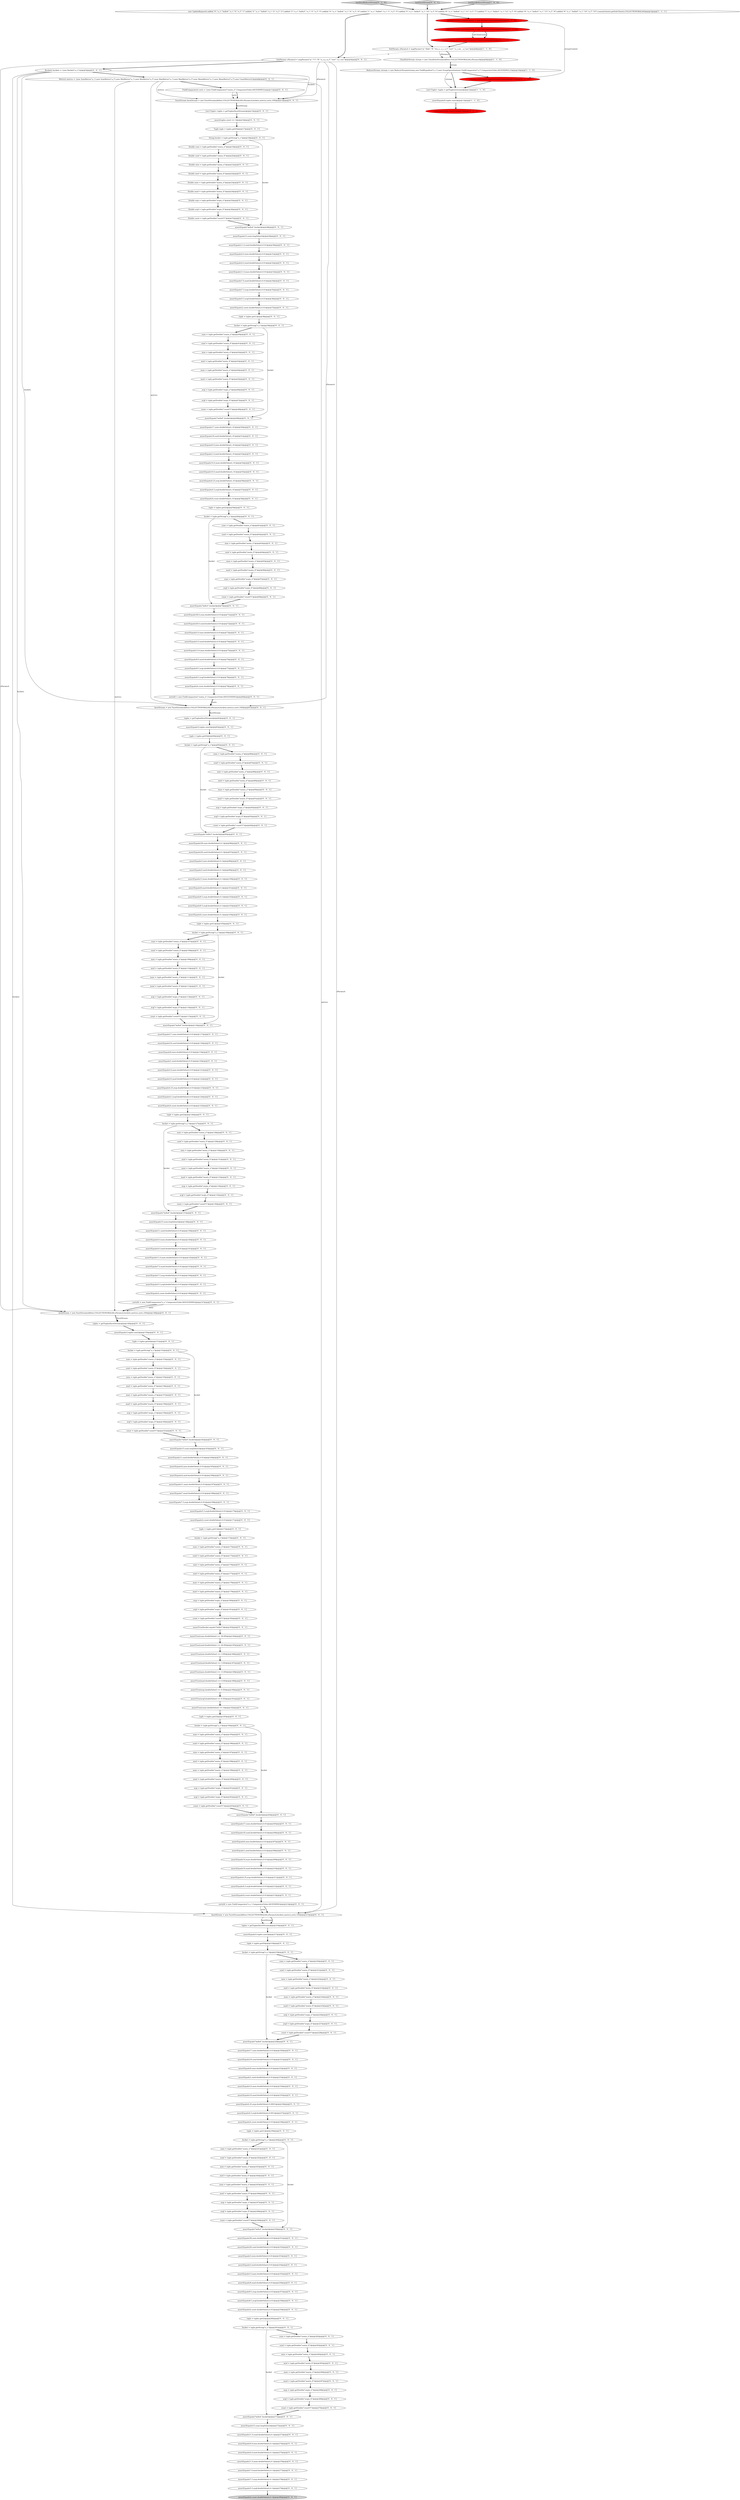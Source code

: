digraph {
151 [style = filled, label = "assertEquals(9.5,avgi.doubleValue(),0.1)@@@102@@@['0', '0', '1']", fillcolor = white, shape = ellipse image = "AAA0AAABBB3BBB"];
58 [style = filled, label = "minf = tuple.getDouble(\"min(a_f)\")@@@131@@@['0', '0', '1']", fillcolor = white, shape = ellipse image = "AAA0AAABBB3BBB"];
68 [style = filled, label = "maxf = tuple.getDouble(\"max(a_f)\")@@@246@@@['0', '0', '1']", fillcolor = white, shape = ellipse image = "AAA0AAABBB3BBB"];
137 [style = filled, label = "bucket = tuple.getString(\"a_s\")@@@85@@@['0', '0', '1']", fillcolor = white, shape = ellipse image = "AAA0AAABBB3BBB"];
283 [style = filled, label = "assertEquals(18,sumf.doubleValue(),.01)@@@51@@@['0', '0', '1']", fillcolor = white, shape = ellipse image = "AAA0AAABBB3BBB"];
33 [style = filled, label = "assertEquals(4.0,minf.doubleValue(),0.01)@@@141@@@['0', '0', '1']", fillcolor = white, shape = ellipse image = "AAA0AAABBB3BBB"];
1 [style = filled, label = "new UpdateRequest().add(id,\"0\",\"a_s\",\"hello0\",\"a_i\",\"0\",\"a_f\",\"1\").add(id,\"2\",\"a_s\",\"hello0\",\"a_i\",\"2\",\"a_f\",\"2\").add(id,\"3\",\"a_s\",\"hello3\",\"a_i\",\"3\",\"a_f\",\"3\").add(id,\"4\",\"a_s\",\"hello4\",\"a_i\",\"4\",\"a_f\",\"4\").add(id,\"1\",\"a_s\",\"hello0\",\"a_i\",\"1\",\"a_f\",\"5\").add(id,\"5\",\"a_s\",\"hello3\",\"a_i\",\"10\",\"a_f\",\"6\").add(id,\"6\",\"a_s\",\"hello4\",\"a_i\",\"11\",\"a_f\",\"7\").add(id,\"7\",\"a_s\",\"hello3\",\"a_i\",\"12\",\"a_f\",\"8\").add(id,\"8\",\"a_s\",\"hello3\",\"a_i\",\"13\",\"a_f\",\"9\").add(id,\"9\",\"a_s\",\"hello0\",\"a_i\",\"14\",\"a_f\",\"10\").commit(cluster.getSolrClient(),COLLECTIONORALIAS)@@@3@@@['1', '1', '1']", fillcolor = white, shape = ellipse image = "AAA0AAABBB1BBB"];
99 [style = filled, label = "maxf = tuple.getDouble(\"max(a_f)\")@@@200@@@['0', '0', '1']", fillcolor = white, shape = ellipse image = "AAA0AAABBB3BBB"];
167 [style = filled, label = "bucket = tuple.getString(\"a_s\")@@@173@@@['0', '0', '1']", fillcolor = white, shape = ellipse image = "AAA0AAABBB3BBB"];
279 [style = filled, label = "tuple = tuples.get(1)@@@105@@@['0', '0', '1']", fillcolor = white, shape = ellipse image = "AAA0AAABBB3BBB"];
122 [style = filled, label = "bucket = tuple.getString(\"a_s\")@@@60@@@['0', '0', '1']", fillcolor = white, shape = ellipse image = "AAA0AAABBB3BBB"];
242 [style = filled, label = "assertEquals(\"hello0\",bucket)@@@229@@@['0', '0', '1']", fillcolor = white, shape = ellipse image = "AAA0AAABBB3BBB"];
274 [style = filled, label = "maxf = tuple.getDouble(\"max(a_f)\")@@@45@@@['0', '0', '1']", fillcolor = white, shape = ellipse image = "AAA0AAABBB3BBB"];
90 [style = filled, label = "assertEquals(10,maxf.doubleValue(),0.01)@@@122@@@['0', '0', '1']", fillcolor = white, shape = ellipse image = "AAA0AAABBB3BBB"];
278 [style = filled, label = "minf = tuple.getDouble(\"min(a_f)\")@@@89@@@['0', '0', '1']", fillcolor = white, shape = ellipse image = "AAA0AAABBB3BBB"];
53 [style = filled, label = "sumi = tuple.getDouble(\"sum(a_i)\")@@@153@@@['0', '0', '1']", fillcolor = white, shape = ellipse image = "AAA0AAABBB3BBB"];
190 [style = filled, label = "avgf = tuple.getDouble(\"avg(a_f)\")@@@248@@@['0', '0', '1']", fillcolor = white, shape = ellipse image = "AAA0AAABBB3BBB"];
89 [style = filled, label = "count = tuple.getDouble(\"count(*)\")@@@228@@@['0', '0', '1']", fillcolor = white, shape = ellipse image = "AAA0AAABBB3BBB"];
142 [style = filled, label = "assertEquals(7,maxf.doubleValue(),0.01)@@@168@@@['0', '0', '1']", fillcolor = white, shape = ellipse image = "AAA0AAABBB3BBB"];
115 [style = filled, label = "assertEquals(3,mini.doubleValue(),0.1)@@@98@@@['0', '0', '1']", fillcolor = white, shape = ellipse image = "AAA0AAABBB3BBB"];
257 [style = filled, label = "maxf = tuple.getDouble(\"max(a_f)\")@@@158@@@['0', '0', '1']", fillcolor = white, shape = ellipse image = "AAA0AAABBB3BBB"];
27 [style = filled, label = "Double maxi = tuple.getDouble(\"max(a_i)\")@@@23@@@['0', '0', '1']", fillcolor = white, shape = ellipse image = "AAA0AAABBB3BBB"];
50 [style = filled, label = "assertTrue(maxi.doubleValue() == 13.0D)@@@188@@@['0', '0', '1']", fillcolor = white, shape = ellipse image = "AAA0AAABBB3BBB"];
128 [style = filled, label = "sumf = tuple.getDouble(\"sum(a_f)\")@@@108@@@['0', '0', '1']", fillcolor = white, shape = ellipse image = "AAA0AAABBB3BBB"];
170 [style = filled, label = "maxi = tuple.getDouble(\"max(a_i)\")@@@245@@@['0', '0', '1']", fillcolor = white, shape = ellipse image = "AAA0AAABBB3BBB"];
239 [style = filled, label = "avgi = tuple.getDouble(\"avg(a_i)\")@@@268@@@['0', '0', '1']", fillcolor = white, shape = ellipse image = "AAA0AAABBB3BBB"];
181 [style = filled, label = "avgi = tuple.getDouble(\"avg(a_i)\")@@@92@@@['0', '0', '1']", fillcolor = white, shape = ellipse image = "AAA0AAABBB3BBB"];
73 [style = filled, label = "assertEquals(9.5,avgi.doubleValue(),0.01)@@@77@@@['0', '0', '1']", fillcolor = white, shape = ellipse image = "AAA0AAABBB3BBB"];
194 [style = filled, label = "bucket = tuple.getString(\"a_s\")@@@106@@@['0', '0', '1']", fillcolor = white, shape = ellipse image = "AAA0AAABBB3BBB"];
213 [style = filled, label = "assertTrue(minf.doubleValue() == 3.0D)@@@187@@@['0', '0', '1']", fillcolor = white, shape = ellipse image = "AAA0AAABBB3BBB"];
12 [style = filled, label = "testZeroReducerStream['0', '1', '0']", fillcolor = lightgray, shape = diamond image = "AAA0AAABBB2BBB"];
110 [style = filled, label = "assertEquals(5.5,avgf.doubleValue(),0.01)@@@170@@@['0', '0', '1']", fillcolor = white, shape = ellipse image = "AAA0AAABBB3BBB"];
118 [style = filled, label = "sumi = tuple.getDouble(\"sum(a_i)\")@@@174@@@['0', '0', '1']", fillcolor = white, shape = ellipse image = "AAA0AAABBB3BBB"];
94 [style = filled, label = "assertTrue(bucket.equals(\"hello3\"))@@@183@@@['0', '0', '1']", fillcolor = white, shape = ellipse image = "AAA0AAABBB3BBB"];
166 [style = filled, label = "minf = tuple.getDouble(\"min(a_f)\")@@@223@@@['0', '0', '1']", fillcolor = white, shape = ellipse image = "AAA0AAABBB3BBB"];
173 [style = filled, label = "sumi = tuple.getDouble(\"sum(a_i)\")@@@86@@@['0', '0', '1']", fillcolor = white, shape = ellipse image = "AAA0AAABBB3BBB"];
204 [style = filled, label = "assertEquals(10,maxf.doubleValue(),0.01)@@@235@@@['0', '0', '1']", fillcolor = white, shape = ellipse image = "AAA0AAABBB3BBB"];
217 [style = filled, label = "facetStream = new FacetStream(zkHost,COLLECTIONORALIAS,sParamsA,buckets,metrics,sorts,100)@@@148@@@['0', '0', '1']", fillcolor = white, shape = ellipse image = "AAA0AAABBB3BBB"];
192 [style = filled, label = "mini = tuple.getDouble(\"min(a_i)\")@@@243@@@['0', '0', '1']", fillcolor = white, shape = ellipse image = "AAA0AAABBB3BBB"];
252 [style = filled, label = "assertEquals(2,count.doubleValue(),0.1)@@@280@@@['0', '0', '1']", fillcolor = lightgray, shape = ellipse image = "AAA0AAABBB3BBB"];
255 [style = filled, label = "avgf = tuple.getDouble(\"avg(a_f)\")@@@269@@@['0', '0', '1']", fillcolor = white, shape = ellipse image = "AAA0AAABBB3BBB"];
272 [style = filled, label = "Double avgi = tuple.getDouble(\"avg(a_i)\")@@@25@@@['0', '0', '1']", fillcolor = white, shape = ellipse image = "AAA0AAABBB3BBB"];
106 [style = filled, label = "assertEquals(7.5,avgi.doubleValue(),0.1)@@@278@@@['0', '0', '1']", fillcolor = white, shape = ellipse image = "AAA0AAABBB3BBB"];
212 [style = filled, label = "assertEquals(\"hello3\",bucket)@@@95@@@['0', '0', '1']", fillcolor = white, shape = ellipse image = "AAA0AAABBB3BBB"];
23 [style = filled, label = "assertEquals(1.0,minf.doubleValue(),.01)@@@53@@@['0', '0', '1']", fillcolor = white, shape = ellipse image = "AAA0AAABBB3BBB"];
230 [style = filled, label = "maxi = tuple.getDouble(\"max(a_i)\")@@@224@@@['0', '0', '1']", fillcolor = white, shape = ellipse image = "AAA0AAABBB3BBB"];
49 [style = filled, label = "maxi = tuple.getDouble(\"max(a_i)\")@@@157@@@['0', '0', '1']", fillcolor = white, shape = ellipse image = "AAA0AAABBB3BBB"];
25 [style = filled, label = "sumf = tuple.getDouble(\"sum(a_f)\")@@@154@@@['0', '0', '1']", fillcolor = white, shape = ellipse image = "AAA0AAABBB3BBB"];
64 [style = filled, label = "bucket = tuple.getString(\"a_s\")@@@127@@@['0', '0', '1']", fillcolor = white, shape = ellipse image = "AAA0AAABBB3BBB"];
83 [style = filled, label = "assertEquals(6.5,avgf.doubleValue(),0.1)@@@103@@@['0', '0', '1']", fillcolor = white, shape = ellipse image = "AAA0AAABBB3BBB"];
264 [style = filled, label = "Double sumf = tuple.getDouble(\"sum(a_f)\")@@@20@@@['0', '0', '1']", fillcolor = white, shape = ellipse image = "AAA0AAABBB3BBB"];
247 [style = filled, label = "bucket = tuple.getString(\"a_s\")@@@240@@@['0', '0', '1']", fillcolor = white, shape = ellipse image = "AAA0AAABBB3BBB"];
59 [style = filled, label = "minf = tuple.getDouble(\"min(a_f)\")@@@198@@@['0', '0', '1']", fillcolor = white, shape = ellipse image = "AAA0AAABBB3BBB"];
154 [style = filled, label = "sumf = tuple.getDouble(\"sum(a_f)\")@@@196@@@['0', '0', '1']", fillcolor = white, shape = ellipse image = "AAA0AAABBB3BBB"];
75 [style = filled, label = "assertEquals(4,count.doubleValue(),0.01)@@@125@@@['0', '0', '1']", fillcolor = white, shape = ellipse image = "AAA0AAABBB3BBB"];
231 [style = filled, label = "assertEquals(4.25,avgi.doubleValue(),0.0001)@@@236@@@['0', '0', '1']", fillcolor = white, shape = ellipse image = "AAA0AAABBB3BBB"];
271 [style = filled, label = "Tuple tuple = tuples.get(0)@@@17@@@['0', '0', '1']", fillcolor = white, shape = ellipse image = "AAA0AAABBB3BBB"];
216 [style = filled, label = "assertEquals(17,sumi.doubleValue(),0.01)@@@205@@@['0', '0', '1']", fillcolor = white, shape = ellipse image = "AAA0AAABBB3BBB"];
232 [style = filled, label = "bucket = tuple.getString(\"a_s\")@@@219@@@['0', '0', '1']", fillcolor = white, shape = ellipse image = "AAA0AAABBB3BBB"];
168 [style = filled, label = "assertEquals(4,minf.doubleValue(),0.01)@@@166@@@['0', '0', '1']", fillcolor = white, shape = ellipse image = "AAA0AAABBB3BBB"];
121 [style = filled, label = "sumf = tuple.getDouble(\"sum(a_f)\")@@@62@@@['0', '0', '1']", fillcolor = white, shape = ellipse image = "AAA0AAABBB3BBB"];
30 [style = filled, label = "assertEquals(3,tuples.size())@@@217@@@['0', '0', '1']", fillcolor = white, shape = ellipse image = "AAA0AAABBB3BBB"];
203 [style = filled, label = "bucket = tuple.getString(\"a_s\")@@@152@@@['0', '0', '1']", fillcolor = white, shape = ellipse image = "AAA0AAABBB3BBB"];
243 [style = filled, label = "assertEquals(26.0,sumf.doubleValue(),0.01)@@@72@@@['0', '0', '1']", fillcolor = white, shape = ellipse image = "AAA0AAABBB3BBB"];
227 [style = filled, label = "assertEquals(13,maxi.doubleValue(),0.1)@@@100@@@['0', '0', '1']", fillcolor = white, shape = ellipse image = "AAA0AAABBB3BBB"];
144 [style = filled, label = "sumf = tuple.getDouble(\"sum(a_f)\")@@@221@@@['0', '0', '1']", fillcolor = white, shape = ellipse image = "AAA0AAABBB3BBB"];
26 [style = filled, label = "maxi = tuple.getDouble(\"max(a_i)\")@@@266@@@['0', '0', '1']", fillcolor = white, shape = ellipse image = "AAA0AAABBB3BBB"];
120 [style = filled, label = "assertEquals(11.0,maxi.doubleValue(),0.01)@@@33@@@['0', '0', '1']", fillcolor = white, shape = ellipse image = "AAA0AAABBB3BBB"];
218 [style = filled, label = "assertEquals(7.0,maxf.doubleValue(),0.01)@@@34@@@['0', '0', '1']", fillcolor = white, shape = ellipse image = "AAA0AAABBB3BBB"];
145 [style = filled, label = "assertEquals(13.0,maxi.doubleValue(),0.01)@@@75@@@['0', '0', '1']", fillcolor = white, shape = ellipse image = "AAA0AAABBB3BBB"];
159 [style = filled, label = "assertTrue(mini.doubleValue() == 3.0D)@@@186@@@['0', '0', '1']", fillcolor = white, shape = ellipse image = "AAA0AAABBB3BBB"];
183 [style = filled, label = "tuple = tuples.get(0)@@@84@@@['0', '0', '1']", fillcolor = white, shape = ellipse image = "AAA0AAABBB3BBB"];
207 [style = filled, label = "assertEquals(18,sumf.doubleValue(),0.01)@@@118@@@['0', '0', '1']", fillcolor = white, shape = ellipse image = "AAA0AAABBB3BBB"];
259 [style = filled, label = "assertEquals(5.5,avgf.doubleValue(),0.01)@@@36@@@['0', '0', '1']", fillcolor = white, shape = ellipse image = "AAA0AAABBB3BBB"];
130 [style = filled, label = "assertEquals(3,mini.doubleValue(),0.01)@@@253@@@['0', '0', '1']", fillcolor = white, shape = ellipse image = "AAA0AAABBB3BBB"];
45 [style = filled, label = "assertEquals(0,mini.doubleValue(),0.01)@@@119@@@['0', '0', '1']", fillcolor = white, shape = ellipse image = "AAA0AAABBB3BBB"];
7 [style = filled, label = "StreamContext streamContext = new StreamContext()@@@4@@@['0', '1', '0']", fillcolor = red, shape = ellipse image = "AAA1AAABBB2BBB"];
108 [style = filled, label = "Double sumi = tuple.getDouble(\"sum(a_i)\")@@@19@@@['0', '0', '1']", fillcolor = white, shape = ellipse image = "AAA0AAABBB3BBB"];
165 [style = filled, label = "assertEquals(38,sumi.doubleValue(),0.1)@@@96@@@['0', '0', '1']", fillcolor = white, shape = ellipse image = "AAA0AAABBB3BBB"];
240 [style = filled, label = "assertEquals(38,sumi.doubleValue(),0.01)@@@251@@@['0', '0', '1']", fillcolor = white, shape = ellipse image = "AAA0AAABBB3BBB"];
147 [style = filled, label = "tuple = tuples.get(1)@@@38@@@['0', '0', '1']", fillcolor = white, shape = ellipse image = "AAA0AAABBB3BBB"];
143 [style = filled, label = "assertEquals(4,count.doubleValue(),0.01)@@@259@@@['0', '0', '1']", fillcolor = white, shape = ellipse image = "AAA0AAABBB3BBB"];
56 [style = filled, label = "assertEquals(0,mini.doubleValue(),0.01)@@@232@@@['0', '0', '1']", fillcolor = white, shape = ellipse image = "AAA0AAABBB3BBB"];
86 [style = filled, label = "assertEquals(18,sumf.doubleValue(),0.01)@@@206@@@['0', '0', '1']", fillcolor = white, shape = ellipse image = "AAA0AAABBB3BBB"];
67 [style = filled, label = "mini = tuple.getDouble(\"min(a_i)\")@@@130@@@['0', '0', '1']", fillcolor = white, shape = ellipse image = "AAA0AAABBB3BBB"];
188 [style = filled, label = "sumf = tuple.getDouble(\"sum(a_f)\")@@@263@@@['0', '0', '1']", fillcolor = white, shape = ellipse image = "AAA0AAABBB3BBB"];
126 [style = filled, label = "bucket = tuple.getString(\"a_s\")@@@194@@@['0', '0', '1']", fillcolor = white, shape = ellipse image = "AAA0AAABBB3BBB"];
169 [style = filled, label = "assertEquals(\"hello3\",bucket)@@@70@@@['0', '0', '1']", fillcolor = white, shape = ellipse image = "AAA0AAABBB3BBB"];
117 [style = filled, label = "Double minf = tuple.getDouble(\"min(a_f)\")@@@22@@@['0', '0', '1']", fillcolor = white, shape = ellipse image = "AAA0AAABBB3BBB"];
136 [style = filled, label = "assertEquals(11,maxi.doubleValue(),0.01)@@@167@@@['0', '0', '1']", fillcolor = white, shape = ellipse image = "AAA0AAABBB3BBB"];
184 [style = filled, label = "assertEquals(\"hello4\",bucket)@@@271@@@['0', '0', '1']", fillcolor = white, shape = ellipse image = "AAA0AAABBB3BBB"];
228 [style = filled, label = "assertEquals(17,sumi.doubleValue(),.01)@@@50@@@['0', '0', '1']", fillcolor = white, shape = ellipse image = "AAA0AAABBB3BBB"];
152 [style = filled, label = "assertEquals(4.0,minf.doubleValue(),0.1)@@@275@@@['0', '0', '1']", fillcolor = white, shape = ellipse image = "AAA0AAABBB3BBB"];
61 [style = filled, label = "assertEquals(11.0,sumf.doubleValue(),0.01)@@@30@@@['0', '0', '1']", fillcolor = white, shape = ellipse image = "AAA0AAABBB3BBB"];
21 [style = filled, label = "assertTrue(maxf.doubleValue() == 9.0D)@@@189@@@['0', '0', '1']", fillcolor = white, shape = ellipse image = "AAA0AAABBB3BBB"];
175 [style = filled, label = "assertEquals(14,maxi.doubleValue(),0.01)@@@209@@@['0', '0', '1']", fillcolor = white, shape = ellipse image = "AAA0AAABBB3BBB"];
250 [style = filled, label = "tuple = tuples.get(1)@@@172@@@['0', '0', '1']", fillcolor = white, shape = ellipse image = "AAA0AAABBB3BBB"];
205 [style = filled, label = "assertEquals(7.5,avgi.doubleValue(),0.01)@@@35@@@['0', '0', '1']", fillcolor = white, shape = ellipse image = "AAA0AAABBB3BBB"];
102 [style = filled, label = "assertEquals(3,tuples.size())@@@150@@@['0', '0', '1']", fillcolor = white, shape = ellipse image = "AAA0AAABBB3BBB"];
249 [style = filled, label = "avgf = tuple.getDouble(\"avg(a_f)\")@@@114@@@['0', '0', '1']", fillcolor = white, shape = ellipse image = "AAA0AAABBB3BBB"];
22 [style = filled, label = "Double mini = tuple.getDouble(\"min(a_i)\")@@@21@@@['0', '0', '1']", fillcolor = white, shape = ellipse image = "AAA0AAABBB3BBB"];
150 [style = filled, label = "assertEquals(4.25,avgi.doubleValue(),0.01)@@@211@@@['0', '0', '1']", fillcolor = white, shape = ellipse image = "AAA0AAABBB3BBB"];
199 [style = filled, label = "assertEquals(0.0,mini.doubleValue(),.01)@@@52@@@['0', '0', '1']", fillcolor = white, shape = ellipse image = "AAA0AAABBB3BBB"];
148 [style = filled, label = "assertTrue(sumi.doubleValue() == 38.0D)@@@184@@@['0', '0', '1']", fillcolor = white, shape = ellipse image = "AAA0AAABBB3BBB"];
0 [style = filled, label = "CloudSolrStream stream = new CloudSolrStream(zkHost,COLLECTIONORALIAS,sParamsA)@@@9@@@['1', '1', '0']", fillcolor = white, shape = ellipse image = "AAA0AAABBB1BBB"];
258 [style = filled, label = "FieldComparator(( sorts = {new FieldComparator(\"sum(a_i)\",ComparatorOrder.ASCENDING)}@@@11@@@['0', '0', '1']", fillcolor = white, shape = ellipse image = "AAA0AAABBB3BBB"];
55 [style = filled, label = "assertEquals(9,maxf.doubleValue(),0.01)@@@256@@@['0', '0', '1']", fillcolor = white, shape = ellipse image = "AAA0AAABBB3BBB"];
172 [style = filled, label = "assertEquals(26,sumf.doubleValue(),0.01)@@@252@@@['0', '0', '1']", fillcolor = white, shape = ellipse image = "AAA0AAABBB3BBB"];
219 [style = filled, label = "avgf = tuple.getDouble(\"avg(a_f)\")@@@135@@@['0', '0', '1']", fillcolor = white, shape = ellipse image = "AAA0AAABBB3BBB"];
195 [style = filled, label = "assertEquals(10.0,maxf.doubleValue(),.01)@@@55@@@['0', '0', '1']", fillcolor = white, shape = ellipse image = "AAA0AAABBB3BBB"];
85 [style = filled, label = "Double maxf = tuple.getDouble(\"max(a_f)\")@@@24@@@['0', '0', '1']", fillcolor = white, shape = ellipse image = "AAA0AAABBB3BBB"];
237 [style = filled, label = "List<Tuple> tuples = getTuples(facetStream)@@@15@@@['0', '0', '1']", fillcolor = white, shape = ellipse image = "AAA0AAABBB3BBB"];
261 [style = filled, label = "count = tuple.getDouble(\"count(*)\")@@@48@@@['0', '0', '1']", fillcolor = white, shape = ellipse image = "AAA0AAABBB3BBB"];
157 [style = filled, label = "assertEquals(1,minf.doubleValue(),0.01)@@@208@@@['0', '0', '1']", fillcolor = white, shape = ellipse image = "AAA0AAABBB3BBB"];
77 [style = filled, label = "assert(tuples.size() == 3)@@@16@@@['0', '0', '1']", fillcolor = white, shape = ellipse image = "AAA0AAABBB3BBB"];
71 [style = filled, label = "avgi = tuple.getDouble(\"avg(a_i)\")@@@113@@@['0', '0', '1']", fillcolor = white, shape = ellipse image = "AAA0AAABBB3BBB"];
35 [style = filled, label = "assertEquals(4.0,mini.doubleValue(),0.01)@@@31@@@['0', '0', '1']", fillcolor = white, shape = ellipse image = "AAA0AAABBB3BBB"];
127 [style = filled, label = "assertEquals(5.5,avgf.doubleValue(),0.01)@@@145@@@['0', '0', '1']", fillcolor = white, shape = ellipse image = "AAA0AAABBB3BBB"];
180 [style = filled, label = "maxf = tuple.getDouble(\"max(a_f)\")@@@112@@@['0', '0', '1']", fillcolor = white, shape = ellipse image = "AAA0AAABBB3BBB"];
191 [style = filled, label = "assertEquals(6.5,avgf.doubleValue(),0.01)@@@78@@@['0', '0', '1']", fillcolor = white, shape = ellipse image = "AAA0AAABBB3BBB"];
226 [style = filled, label = "sumi = tuple.getDouble(\"sum(a_i)\")@@@61@@@['0', '0', '1']", fillcolor = white, shape = ellipse image = "AAA0AAABBB3BBB"];
15 [style = filled, label = "assertEquals(6.5,avgf.doubleValue(),0.01)@@@258@@@['0', '0', '1']", fillcolor = white, shape = ellipse image = "AAA0AAABBB3BBB"];
52 [style = filled, label = "assertEquals(4.0,minf.doubleValue(),0.01)@@@32@@@['0', '0', '1']", fillcolor = white, shape = ellipse image = "AAA0AAABBB3BBB"];
46 [style = filled, label = "assertEquals(15,sumi.longValue())@@@272@@@['0', '0', '1']", fillcolor = white, shape = ellipse image = "AAA0AAABBB3BBB"];
260 [style = filled, label = "minf = tuple.getDouble(\"min(a_f)\")@@@244@@@['0', '0', '1']", fillcolor = white, shape = ellipse image = "AAA0AAABBB3BBB"];
254 [style = filled, label = "assertEquals(15,sumi.longValue())@@@163@@@['0', '0', '1']", fillcolor = white, shape = ellipse image = "AAA0AAABBB3BBB"];
266 [style = filled, label = "tuple = tuples.get(0)@@@151@@@['0', '0', '1']", fillcolor = white, shape = ellipse image = "AAA0AAABBB3BBB"];
225 [style = filled, label = "assertEquals(1,minf.doubleValue(),0.01)@@@120@@@['0', '0', '1']", fillcolor = white, shape = ellipse image = "AAA0AAABBB3BBB"];
131 [style = filled, label = "sorts(0( = new FieldComparator(\"sum(a_i)\",ComparatorOrder.DESCENDING)@@@80@@@['0', '0', '1']", fillcolor = white, shape = ellipse image = "AAA0AAABBB3BBB"];
76 [style = filled, label = "assertEquals(7.5,avgi.doubleValue(),0.01)@@@169@@@['0', '0', '1']", fillcolor = white, shape = ellipse image = "AAA0AAABBB3BBB"];
70 [style = filled, label = "mini = tuple.getDouble(\"min(a_i)\")@@@88@@@['0', '0', '1']", fillcolor = white, shape = ellipse image = "AAA0AAABBB3BBB"];
241 [style = filled, label = "mini = tuple.getDouble(\"min(a_i)\")@@@109@@@['0', '0', '1']", fillcolor = white, shape = ellipse image = "AAA0AAABBB3BBB"];
32 [style = filled, label = "mini = tuple.getDouble(\"min(a_i)\")@@@264@@@['0', '0', '1']", fillcolor = white, shape = ellipse image = "AAA0AAABBB3BBB"];
248 [style = filled, label = "assertEquals(17,sumi.doubleValue(),0.01)@@@230@@@['0', '0', '1']", fillcolor = white, shape = ellipse image = "AAA0AAABBB3BBB"];
84 [style = filled, label = "maxi = tuple.getDouble(\"max(a_i)\")@@@90@@@['0', '0', '1']", fillcolor = white, shape = ellipse image = "AAA0AAABBB3BBB"];
235 [style = filled, label = "SolrParams sParamsA = mapParams(\"q\",\"*:*\",\"fl\",\"a_s,a_i,a_f\",\"sort\",\"a_s asc\")@@@4@@@['0', '0', '1']", fillcolor = white, shape = ellipse image = "AAA0AAABBB3BBB"];
244 [style = filled, label = "sumi = tuple.getDouble(\"sum(a_i)\")@@@195@@@['0', '0', '1']", fillcolor = white, shape = ellipse image = "AAA0AAABBB3BBB"];
284 [style = filled, label = "assertEquals(4.5,avgf.doubleValue(),0.01)@@@124@@@['0', '0', '1']", fillcolor = white, shape = ellipse image = "AAA0AAABBB3BBB"];
276 [style = filled, label = "assertEquals(11,sumf.doubleValue(),0.01)@@@164@@@['0', '0', '1']", fillcolor = white, shape = ellipse image = "AAA0AAABBB3BBB"];
156 [style = filled, label = "assertEquals(2,count.doubleValue(),0.01)@@@171@@@['0', '0', '1']", fillcolor = white, shape = ellipse image = "AAA0AAABBB3BBB"];
281 [style = filled, label = "assertEquals(1,minf.doubleValue(),0.01)@@@233@@@['0', '0', '1']", fillcolor = white, shape = ellipse image = "AAA0AAABBB3BBB"];
80 [style = filled, label = "assertEquals(4.5,avgf.doubleValue(),0.001)@@@237@@@['0', '0', '1']", fillcolor = white, shape = ellipse image = "AAA0AAABBB3BBB"];
3 [style = filled, label = "List<Tuple> tuples = getTuples(rstream)@@@12@@@['1', '1', '0']", fillcolor = white, shape = ellipse image = "AAA0AAABBB1BBB"];
186 [style = filled, label = "count = tuple.getDouble(\"count(*)\")@@@182@@@['0', '0', '1']", fillcolor = white, shape = ellipse image = "AAA0AAABBB3BBB"];
95 [style = filled, label = "assertEquals(4.0,mini.doubleValue(),0.1)@@@274@@@['0', '0', '1']", fillcolor = white, shape = ellipse image = "AAA0AAABBB3BBB"];
185 [style = filled, label = "mini = tuple.getDouble(\"min(a_i)\")@@@222@@@['0', '0', '1']", fillcolor = white, shape = ellipse image = "AAA0AAABBB3BBB"];
269 [style = filled, label = "FacetStream facetStream = new FacetStream(zkHost,COLLECTIONORALIAS,sParamsA,buckets,metrics,sorts,100)@@@14@@@['0', '0', '1']", fillcolor = white, shape = ellipse image = "AAA0AAABBB3BBB"];
57 [style = filled, label = "assertEquals(\"hello4\",bucket)@@@28@@@['0', '0', '1']", fillcolor = white, shape = ellipse image = "AAA0AAABBB3BBB"];
164 [style = filled, label = "assertEquals(2,count.doubleValue(),0.01)@@@37@@@['0', '0', '1']", fillcolor = white, shape = ellipse image = "AAA0AAABBB3BBB"];
63 [style = filled, label = "minf = tuple.getDouble(\"min(a_f)\")@@@64@@@['0', '0', '1']", fillcolor = white, shape = ellipse image = "AAA0AAABBB3BBB"];
14 [style = filled, label = "maxf = tuple.getDouble(\"max(a_f)\")@@@66@@@['0', '0', '1']", fillcolor = white, shape = ellipse image = "AAA0AAABBB3BBB"];
177 [style = filled, label = "avgi = tuple.getDouble(\"avg(a_i)\")@@@46@@@['0', '0', '1']", fillcolor = white, shape = ellipse image = "AAA0AAABBB3BBB"];
179 [style = filled, label = "assertEquals(11,sumf.doubleValue(),0.01)@@@139@@@['0', '0', '1']", fillcolor = white, shape = ellipse image = "AAA0AAABBB3BBB"];
238 [style = filled, label = "facetStream = new FacetStream(zkHost,COLLECTIONORALIAS,sParamsA,buckets,metrics,sorts,100)@@@81@@@['0', '0', '1']", fillcolor = white, shape = ellipse image = "AAA0AAABBB3BBB"];
178 [style = filled, label = "sumf = tuple.getDouble(\"sum(a_f)\")@@@87@@@['0', '0', '1']", fillcolor = white, shape = ellipse image = "AAA0AAABBB3BBB"];
129 [style = filled, label = "assertEquals(\"hello0\",bucket)@@@116@@@['0', '0', '1']", fillcolor = white, shape = ellipse image = "AAA0AAABBB3BBB"];
66 [style = filled, label = "assertEquals(38.0,sumi.doubleValue(),0.01)@@@71@@@['0', '0', '1']", fillcolor = white, shape = ellipse image = "AAA0AAABBB3BBB"];
134 [style = filled, label = "assertEquals(\"hello0\",bucket)@@@204@@@['0', '0', '1']", fillcolor = white, shape = ellipse image = "AAA0AAABBB3BBB"];
98 [style = filled, label = "testFacetStream['0', '0', '1']", fillcolor = lightgray, shape = diamond image = "AAA0AAABBB3BBB"];
41 [style = filled, label = "assertEquals(15,sumi.longValue())@@@29@@@['0', '0', '1']", fillcolor = white, shape = ellipse image = "AAA0AAABBB3BBB"];
79 [style = filled, label = "assertEquals(0,mini.doubleValue(),0.01)@@@207@@@['0', '0', '1']", fillcolor = white, shape = ellipse image = "AAA0AAABBB3BBB"];
139 [style = filled, label = "minf = tuple.getDouble(\"min(a_f)\")@@@43@@@['0', '0', '1']", fillcolor = white, shape = ellipse image = "AAA0AAABBB3BBB"];
229 [style = filled, label = "sumi = tuple.getDouble(\"sum(a_i)\")@@@128@@@['0', '0', '1']", fillcolor = white, shape = ellipse image = "AAA0AAABBB3BBB"];
104 [style = filled, label = "tuple = tuples.get(1)@@@239@@@['0', '0', '1']", fillcolor = white, shape = ellipse image = "AAA0AAABBB3BBB"];
158 [style = filled, label = "assertEquals(9.0,maxf.doubleValue(),0.01)@@@76@@@['0', '0', '1']", fillcolor = white, shape = ellipse image = "AAA0AAABBB3BBB"];
65 [style = filled, label = "sumf = tuple.getDouble(\"sum(a_f)\")@@@175@@@['0', '0', '1']", fillcolor = white, shape = ellipse image = "AAA0AAABBB3BBB"];
246 [style = filled, label = "assertEquals(10,maxf.doubleValue(),0.01)@@@210@@@['0', '0', '1']", fillcolor = white, shape = ellipse image = "AAA0AAABBB3BBB"];
224 [style = filled, label = "assertTrue(sumf.doubleValue() == 26.0D)@@@185@@@['0', '0', '1']", fillcolor = white, shape = ellipse image = "AAA0AAABBB3BBB"];
201 [style = filled, label = "bucket = tuple.getString(\"a_s\")@@@39@@@['0', '0', '1']", fillcolor = white, shape = ellipse image = "AAA0AAABBB3BBB"];
16 [style = filled, label = "count = tuple.getDouble(\"count(*)\")@@@161@@@['0', '0', '1']", fillcolor = white, shape = ellipse image = "AAA0AAABBB3BBB"];
146 [style = filled, label = "avgf = tuple.getDouble(\"avg(a_f)\")@@@68@@@['0', '0', '1']", fillcolor = white, shape = ellipse image = "AAA0AAABBB3BBB"];
174 [style = filled, label = "maxi = tuple.getDouble(\"max(a_i)\")@@@111@@@['0', '0', '1']", fillcolor = white, shape = ellipse image = "AAA0AAABBB3BBB"];
220 [style = filled, label = "tuples = getTuples(facetStream)@@@149@@@['0', '0', '1']", fillcolor = white, shape = ellipse image = "AAA0AAABBB3BBB"];
8 [style = filled, label = "SolrClientCache solrClientCache = new SolrClientCache()@@@5@@@['0', '1', '0']", fillcolor = red, shape = ellipse image = "AAA1AAABBB2BBB"];
221 [style = filled, label = "avgi = tuple.getDouble(\"avg(a_i)\")@@@134@@@['0', '0', '1']", fillcolor = white, shape = ellipse image = "AAA0AAABBB3BBB"];
234 [style = filled, label = "assertEquals(7.0,maxf.doubleValue(),0.01)@@@143@@@['0', '0', '1']", fillcolor = white, shape = ellipse image = "AAA0AAABBB3BBB"];
111 [style = filled, label = "Bucket(( buckets = {new Bucket(\"a_s\")}@@@5@@@['0', '0', '1']", fillcolor = white, shape = ellipse image = "AAA0AAABBB3BBB"];
93 [style = filled, label = "maxi = tuple.getDouble(\"max(a_i)\")@@@178@@@['0', '0', '1']", fillcolor = white, shape = ellipse image = "AAA0AAABBB3BBB"];
135 [style = filled, label = "assertEquals(17,sumi.doubleValue(),0.01)@@@117@@@['0', '0', '1']", fillcolor = white, shape = ellipse image = "AAA0AAABBB3BBB"];
31 [style = filled, label = "sumf = tuple.getDouble(\"sum(a_f)\")@@@41@@@['0', '0', '1']", fillcolor = white, shape = ellipse image = "AAA0AAABBB3BBB"];
103 [style = filled, label = "maxf = tuple.getDouble(\"max(a_f)\")@@@133@@@['0', '0', '1']", fillcolor = white, shape = ellipse image = "AAA0AAABBB3BBB"];
256 [style = filled, label = "assertEquals(3.0,mini.doubleValue(),0.01)@@@73@@@['0', '0', '1']", fillcolor = white, shape = ellipse image = "AAA0AAABBB3BBB"];
265 [style = filled, label = "maxi = tuple.getDouble(\"max(a_i)\")@@@65@@@['0', '0', '1']", fillcolor = white, shape = ellipse image = "AAA0AAABBB3BBB"];
6 [style = filled, label = "ReducerStream rstream = new ReducerStream(stream,new FieldEqualitor(\"a_s\"),new GroupOperation(new FieldComparator(\"a_f\",ComparatorOrder.ASCENDING),5))@@@10@@@['1', '1', '0']", fillcolor = white, shape = ellipse image = "AAA0AAABBB1BBB"];
160 [style = filled, label = "assertEquals(4.5,avgf.doubleValue(),.01)@@@57@@@['0', '0', '1']", fillcolor = white, shape = ellipse image = "AAA0AAABBB3BBB"];
2 [style = filled, label = "testZeroReducerStream['1', '0', '0']", fillcolor = lightgray, shape = diamond image = "AAA0AAABBB1BBB"];
48 [style = filled, label = "avgi = tuple.getDouble(\"avg(a_i)\")@@@201@@@['0', '0', '1']", fillcolor = white, shape = ellipse image = "AAA0AAABBB3BBB"];
38 [style = filled, label = "assertEquals(11.0,maxi.doubleValue(),0.1)@@@276@@@['0', '0', '1']", fillcolor = white, shape = ellipse image = "AAA0AAABBB3BBB"];
112 [style = filled, label = "sumi = tuple.getDouble(\"sum(a_i)\")@@@241@@@['0', '0', '1']", fillcolor = white, shape = ellipse image = "AAA0AAABBB3BBB"];
11 [style = filled, label = "rstream.setStreamContext(streamContext)@@@11@@@['0', '1', '0']", fillcolor = red, shape = ellipse image = "AAA1AAABBB2BBB"];
40 [style = filled, label = "assertTrue(avgi.doubleValue() == 9.5D)@@@190@@@['0', '0', '1']", fillcolor = white, shape = ellipse image = "AAA0AAABBB3BBB"];
161 [style = filled, label = "assertEquals(4,count.doubleValue(),0.01)@@@79@@@['0', '0', '1']", fillcolor = white, shape = ellipse image = "AAA0AAABBB3BBB"];
251 [style = filled, label = "bucket = tuple.getString(\"a_s\")@@@261@@@['0', '0', '1']", fillcolor = white, shape = ellipse image = "AAA0AAABBB3BBB"];
37 [style = filled, label = "mini = tuple.getDouble(\"min(a_i)\")@@@197@@@['0', '0', '1']", fillcolor = white, shape = ellipse image = "AAA0AAABBB3BBB"];
34 [style = filled, label = "assertEquals(18,sumf.doubleValue(),0.01)@@@231@@@['0', '0', '1']", fillcolor = white, shape = ellipse image = "AAA0AAABBB3BBB"];
87 [style = filled, label = "assertEquals(2,count.doubleValue(),0.01)@@@146@@@['0', '0', '1']", fillcolor = white, shape = ellipse image = "AAA0AAABBB3BBB"];
119 [style = filled, label = "assertTrue(avgf.doubleValue() == 6.5D)@@@191@@@['0', '0', '1']", fillcolor = white, shape = ellipse image = "AAA0AAABBB3BBB"];
209 [style = filled, label = "mini = tuple.getDouble(\"min(a_i)\")@@@42@@@['0', '0', '1']", fillcolor = white, shape = ellipse image = "AAA0AAABBB3BBB"];
163 [style = filled, label = "tuple = tuples.get(2)@@@126@@@['0', '0', '1']", fillcolor = white, shape = ellipse image = "AAA0AAABBB3BBB"];
171 [style = filled, label = "assertEquals(4,count.doubleValue(),0.01)@@@238@@@['0', '0', '1']", fillcolor = white, shape = ellipse image = "AAA0AAABBB3BBB"];
9 [style = filled, label = "streamContext.setSolrClientCache(solrClientCache)@@@6@@@['0', '1', '0']", fillcolor = red, shape = ellipse image = "AAA1AAABBB2BBB"];
197 [style = filled, label = "assertEquals(4.5,avgf.doubleValue(),0.01)@@@212@@@['0', '0', '1']", fillcolor = white, shape = ellipse image = "AAA0AAABBB3BBB"];
245 [style = filled, label = "tuple = tuples.get(2)@@@193@@@['0', '0', '1']", fillcolor = white, shape = ellipse image = "AAA0AAABBB3BBB"];
123 [style = filled, label = "sumf = tuple.getDouble(\"sum(a_f)\")@@@129@@@['0', '0', '1']", fillcolor = white, shape = ellipse image = "AAA0AAABBB3BBB"];
10 [style = filled, label = "{solrClientCache.close()}@@@15@@@['0', '1', '0']", fillcolor = red, shape = ellipse image = "AAA1AAABBB2BBB"];
24 [style = filled, label = "count = tuple.getDouble(\"count(*)\")@@@136@@@['0', '0', '1']", fillcolor = white, shape = ellipse image = "AAA0AAABBB3BBB"];
47 [style = filled, label = "avgi = tuple.getDouble(\"avg(a_i)\")@@@180@@@['0', '0', '1']", fillcolor = white, shape = ellipse image = "AAA0AAABBB3BBB"];
200 [style = filled, label = "assertEquals(9.5,avgi.doubleValue(),0.01)@@@257@@@['0', '0', '1']", fillcolor = white, shape = ellipse image = "AAA0AAABBB3BBB"];
162 [style = filled, label = "assertTrue(count.doubleValue() == 4)@@@192@@@['0', '0', '1']", fillcolor = white, shape = ellipse image = "AAA0AAABBB3BBB"];
222 [style = filled, label = "count = tuple.getDouble(\"count(*)\")@@@94@@@['0', '0', '1']", fillcolor = white, shape = ellipse image = "AAA0AAABBB3BBB"];
13 [style = filled, label = "Metric(( metrics = {new SumMetric(\"a_i\"),new SumMetric(\"a_f\"),new MinMetric(\"a_i\"),new MinMetric(\"a_f\"),new MaxMetric(\"a_i\"),new MaxMetric(\"a_f\"),new MeanMetric(\"a_i\"),new MeanMetric(\"a_f\"),new CountMetric()}@@@8@@@['0', '0', '1']", fillcolor = white, shape = ellipse image = "AAA0AAABBB3BBB"];
187 [style = filled, label = "avgi = tuple.getDouble(\"avg(a_i)\")@@@226@@@['0', '0', '1']", fillcolor = white, shape = ellipse image = "AAA0AAABBB3BBB"];
132 [style = filled, label = "assertEquals(26,sumf.doubleValue(),0.1)@@@97@@@['0', '0', '1']", fillcolor = white, shape = ellipse image = "AAA0AAABBB3BBB"];
189 [style = filled, label = "minf = tuple.getDouble(\"min(a_f)\")@@@156@@@['0', '0', '1']", fillcolor = white, shape = ellipse image = "AAA0AAABBB3BBB"];
39 [style = filled, label = "assertEquals(14.0,maxi.doubleValue(),.01)@@@54@@@['0', '0', '1']", fillcolor = white, shape = ellipse image = "AAA0AAABBB3BBB"];
72 [style = filled, label = "mini = tuple.getDouble(\"min(a_i)\")@@@63@@@['0', '0', '1']", fillcolor = white, shape = ellipse image = "AAA0AAABBB3BBB"];
60 [style = filled, label = "minf = tuple.getDouble(\"min(a_f)\")@@@110@@@['0', '0', '1']", fillcolor = white, shape = ellipse image = "AAA0AAABBB3BBB"];
19 [style = filled, label = "assertEquals(7.0,maxf.doubleValue(),0.1)@@@277@@@['0', '0', '1']", fillcolor = white, shape = ellipse image = "AAA0AAABBB3BBB"];
124 [style = filled, label = "assertEquals(3.0,minf.doubleValue(),0.01)@@@74@@@['0', '0', '1']", fillcolor = white, shape = ellipse image = "AAA0AAABBB3BBB"];
270 [style = filled, label = "assertEquals(\"hello4\",bucket)@@@137@@@['0', '0', '1']", fillcolor = white, shape = ellipse image = "AAA0AAABBB3BBB"];
275 [style = filled, label = "mini = tuple.getDouble(\"min(a_i)\")@@@176@@@['0', '0', '1']", fillcolor = white, shape = ellipse image = "AAA0AAABBB3BBB"];
20 [style = filled, label = "Double count = tuple.getDouble(\"count(*)\")@@@27@@@['0', '0', '1']", fillcolor = white, shape = ellipse image = "AAA0AAABBB3BBB"];
262 [style = filled, label = "avgf = tuple.getDouble(\"avg(a_f)\")@@@160@@@['0', '0', '1']", fillcolor = white, shape = ellipse image = "AAA0AAABBB3BBB"];
155 [style = filled, label = "assertEquals(4.25,avgi.doubleValue(),0.01)@@@123@@@['0', '0', '1']", fillcolor = white, shape = ellipse image = "AAA0AAABBB3BBB"];
101 [style = filled, label = "avgf = tuple.getDouble(\"avg(a_f)\")@@@47@@@['0', '0', '1']", fillcolor = white, shape = ellipse image = "AAA0AAABBB3BBB"];
62 [style = filled, label = "assertEquals(\"hello3\",bucket)@@@250@@@['0', '0', '1']", fillcolor = white, shape = ellipse image = "AAA0AAABBB3BBB"];
233 [style = filled, label = "String bucket = tuple.getString(\"a_s\")@@@18@@@['0', '0', '1']", fillcolor = white, shape = ellipse image = "AAA0AAABBB3BBB"];
193 [style = filled, label = "avgi = tuple.getDouble(\"avg(a_i)\")@@@159@@@['0', '0', '1']", fillcolor = white, shape = ellipse image = "AAA0AAABBB3BBB"];
182 [style = filled, label = "assertEquals(11.0,sumf.doubleValue(),0.1)@@@273@@@['0', '0', '1']", fillcolor = white, shape = ellipse image = "AAA0AAABBB3BBB"];
215 [style = filled, label = "avgf = tuple.getDouble(\"avg(a_f)\")@@@93@@@['0', '0', '1']", fillcolor = white, shape = ellipse image = "AAA0AAABBB3BBB"];
236 [style = filled, label = "assertEquals(9,maxf.doubleValue(),0.1)@@@101@@@['0', '0', '1']", fillcolor = white, shape = ellipse image = "AAA0AAABBB3BBB"];
214 [style = filled, label = "assertEquals(14,maxi.doubleValue(),0.01)@@@234@@@['0', '0', '1']", fillcolor = white, shape = ellipse image = "AAA0AAABBB3BBB"];
28 [style = filled, label = "assertEquals(14,maxi.doubleValue(),0.01)@@@121@@@['0', '0', '1']", fillcolor = white, shape = ellipse image = "AAA0AAABBB3BBB"];
74 [style = filled, label = "tuples = getTuples(facetStream)@@@82@@@['0', '0', '1']", fillcolor = white, shape = ellipse image = "AAA0AAABBB3BBB"];
97 [style = filled, label = "assertEquals(4.25,avgi.doubleValue(),.01)@@@56@@@['0', '0', '1']", fillcolor = white, shape = ellipse image = "AAA0AAABBB3BBB"];
282 [style = filled, label = "mini = tuple.getDouble(\"min(a_i)\")@@@155@@@['0', '0', '1']", fillcolor = white, shape = ellipse image = "AAA0AAABBB3BBB"];
113 [style = filled, label = "assertEquals(3,minf.doubleValue(),0.01)@@@254@@@['0', '0', '1']", fillcolor = white, shape = ellipse image = "AAA0AAABBB3BBB"];
92 [style = filled, label = "sumi = tuple.getDouble(\"sum(a_i)\")@@@40@@@['0', '0', '1']", fillcolor = white, shape = ellipse image = "AAA0AAABBB3BBB"];
268 [style = filled, label = "facetStream = new FacetStream(zkHost,COLLECTIONORALIAS,sParamsA,buckets,metrics,sorts,100)@@@215@@@['0', '0', '1']", fillcolor = white, shape = ellipse image = "AAA0AAABBB3BBB"];
4 [style = filled, label = "assertEquals(0,tuples.size())@@@13@@@['1', '1', '0']", fillcolor = white, shape = ellipse image = "AAA0AAABBB1BBB"];
105 [style = filled, label = "assertEquals(7.5,avgi.doubleValue(),0.01)@@@144@@@['0', '0', '1']", fillcolor = white, shape = ellipse image = "AAA0AAABBB3BBB"];
107 [style = filled, label = "count = tuple.getDouble(\"count(*)\")@@@270@@@['0', '0', '1']", fillcolor = white, shape = ellipse image = "AAA0AAABBB3BBB"];
206 [style = filled, label = "assertEquals(13,maxi.doubleValue(),0.01)@@@255@@@['0', '0', '1']", fillcolor = white, shape = ellipse image = "AAA0AAABBB3BBB"];
210 [style = filled, label = "maxf = tuple.getDouble(\"max(a_f)\")@@@179@@@['0', '0', '1']", fillcolor = white, shape = ellipse image = "AAA0AAABBB3BBB"];
133 [style = filled, label = "minf = tuple.getDouble(\"min(a_f)\")@@@177@@@['0', '0', '1']", fillcolor = white, shape = ellipse image = "AAA0AAABBB3BBB"];
29 [style = filled, label = "count = tuple.getDouble(\"count(*)\")@@@115@@@['0', '0', '1']", fillcolor = white, shape = ellipse image = "AAA0AAABBB3BBB"];
43 [style = filled, label = "avgi = tuple.getDouble(\"avg(a_i)\")@@@67@@@['0', '0', '1']", fillcolor = white, shape = ellipse image = "AAA0AAABBB3BBB"];
223 [style = filled, label = "sumf = tuple.getDouble(\"sum(a_f)\")@@@242@@@['0', '0', '1']", fillcolor = white, shape = ellipse image = "AAA0AAABBB3BBB"];
280 [style = filled, label = "sumi = tuple.getDouble(\"sum(a_i)\")@@@107@@@['0', '0', '1']", fillcolor = white, shape = ellipse image = "AAA0AAABBB3BBB"];
17 [style = filled, label = "count = tuple.getDouble(\"count(*)\")@@@203@@@['0', '0', '1']", fillcolor = white, shape = ellipse image = "AAA0AAABBB3BBB"];
44 [style = filled, label = "maxi = tuple.getDouble(\"max(a_i)\")@@@132@@@['0', '0', '1']", fillcolor = white, shape = ellipse image = "AAA0AAABBB3BBB"];
88 [style = filled, label = "avgf = tuple.getDouble(\"avg(a_f)\")@@@181@@@['0', '0', '1']", fillcolor = white, shape = ellipse image = "AAA0AAABBB3BBB"];
140 [style = filled, label = "assertEquals(\"hello0\",bucket)@@@49@@@['0', '0', '1']", fillcolor = white, shape = ellipse image = "AAA0AAABBB3BBB"];
114 [style = filled, label = "assertEquals(11.0,maxi.doubleValue(),0.01)@@@142@@@['0', '0', '1']", fillcolor = white, shape = ellipse image = "AAA0AAABBB3BBB"];
69 [style = filled, label = "Double avgf = tuple.getDouble(\"avg(a_f)\")@@@26@@@['0', '0', '1']", fillcolor = white, shape = ellipse image = "AAA0AAABBB3BBB"];
141 [style = filled, label = "sorts(0( = new FieldComparator(\"a_s\",ComparatorOrder.ASCENDING)@@@214@@@['0', '0', '1']", fillcolor = white, shape = ellipse image = "AAA0AAABBB3BBB"];
253 [style = filled, label = "tuples = getTuples(facetStream)@@@216@@@['0', '0', '1']", fillcolor = white, shape = ellipse image = "AAA0AAABBB3BBB"];
51 [style = filled, label = "assertEquals(3,tuples.size())@@@83@@@['0', '0', '1']", fillcolor = white, shape = ellipse image = "AAA0AAABBB3BBB"];
202 [style = filled, label = "maxf = tuple.getDouble(\"max(a_f)\")@@@267@@@['0', '0', '1']", fillcolor = white, shape = ellipse image = "AAA0AAABBB3BBB"];
54 [style = filled, label = "tuple = tuples.get(0)@@@218@@@['0', '0', '1']", fillcolor = white, shape = ellipse image = "AAA0AAABBB3BBB"];
100 [style = filled, label = "sumi = tuple.getDouble(\"sum(a_i)\")@@@262@@@['0', '0', '1']", fillcolor = white, shape = ellipse image = "AAA0AAABBB3BBB"];
125 [style = filled, label = "assertEquals(\"hello4\",bucket)@@@162@@@['0', '0', '1']", fillcolor = white, shape = ellipse image = "AAA0AAABBB3BBB"];
153 [style = filled, label = "maxi = tuple.getDouble(\"max(a_i)\")@@@44@@@['0', '0', '1']", fillcolor = white, shape = ellipse image = "AAA0AAABBB3BBB"];
91 [style = filled, label = "assertEquals(4.0,mini.doubleValue(),0.01)@@@140@@@['0', '0', '1']", fillcolor = white, shape = ellipse image = "AAA0AAABBB3BBB"];
5 [style = filled, label = "SolrParams sParamsA = mapParams(\"q\",\"blah\",\"fl\",\"id,a_s, a_i, a_f\",\"sort\",\"a_s asc , a_f asc\")@@@8@@@['1', '1', '0']", fillcolor = white, shape = ellipse image = "AAA0AAABBB1BBB"];
18 [style = filled, label = "avgf = tuple.getDouble(\"avg(a_f)\")@@@202@@@['0', '0', '1']", fillcolor = white, shape = ellipse image = "AAA0AAABBB3BBB"];
138 [style = filled, label = "avgi = tuple.getDouble(\"avg(a_i)\")@@@247@@@['0', '0', '1']", fillcolor = white, shape = ellipse image = "AAA0AAABBB3BBB"];
208 [style = filled, label = "sumi = tuple.getDouble(\"sum(a_i)\")@@@220@@@['0', '0', '1']", fillcolor = white, shape = ellipse image = "AAA0AAABBB3BBB"];
42 [style = filled, label = "minf = tuple.getDouble(\"min(a_f)\")@@@265@@@['0', '0', '1']", fillcolor = white, shape = ellipse image = "AAA0AAABBB3BBB"];
176 [style = filled, label = "maxi = tuple.getDouble(\"max(a_i)\")@@@199@@@['0', '0', '1']", fillcolor = white, shape = ellipse image = "AAA0AAABBB3BBB"];
198 [style = filled, label = "count = tuple.getDouble(\"count(*)\")@@@69@@@['0', '0', '1']", fillcolor = white, shape = ellipse image = "AAA0AAABBB3BBB"];
263 [style = filled, label = "assertEquals(5.5,avgf.doubleValue(),0.1)@@@279@@@['0', '0', '1']", fillcolor = white, shape = ellipse image = "AAA0AAABBB3BBB"];
36 [style = filled, label = "assertEquals(3,minf.doubleValue(),0.1)@@@99@@@['0', '0', '1']", fillcolor = white, shape = ellipse image = "AAA0AAABBB3BBB"];
116 [style = filled, label = "assertEquals(15,sumi.longValue())@@@138@@@['0', '0', '1']", fillcolor = white, shape = ellipse image = "AAA0AAABBB3BBB"];
149 [style = filled, label = "maxf = tuple.getDouble(\"max(a_f)\")@@@91@@@['0', '0', '1']", fillcolor = white, shape = ellipse image = "AAA0AAABBB3BBB"];
81 [style = filled, label = "assertEquals(4,count.doubleValue(),.01)@@@58@@@['0', '0', '1']", fillcolor = white, shape = ellipse image = "AAA0AAABBB3BBB"];
109 [style = filled, label = "count = tuple.getDouble(\"count(*)\")@@@249@@@['0', '0', '1']", fillcolor = white, shape = ellipse image = "AAA0AAABBB3BBB"];
277 [style = filled, label = "assertEquals(4,count.doubleValue(),0.01)@@@213@@@['0', '0', '1']", fillcolor = white, shape = ellipse image = "AAA0AAABBB3BBB"];
273 [style = filled, label = "assertEquals(4,count.doubleValue(),0.1)@@@104@@@['0', '0', '1']", fillcolor = white, shape = ellipse image = "AAA0AAABBB3BBB"];
267 [style = filled, label = "tuple = tuples.get(2)@@@59@@@['0', '0', '1']", fillcolor = white, shape = ellipse image = "AAA0AAABBB3BBB"];
78 [style = filled, label = "sorts(0( = new FieldComparator(\"a_s\",ComparatorOrder.DESCENDING)@@@147@@@['0', '0', '1']", fillcolor = white, shape = ellipse image = "AAA0AAABBB3BBB"];
96 [style = filled, label = "assertEquals(4,mini.doubleValue(),0.01)@@@165@@@['0', '0', '1']", fillcolor = white, shape = ellipse image = "AAA0AAABBB3BBB"];
211 [style = filled, label = "maxf = tuple.getDouble(\"max(a_f)\")@@@225@@@['0', '0', '1']", fillcolor = white, shape = ellipse image = "AAA0AAABBB3BBB"];
82 [style = filled, label = "avgf = tuple.getDouble(\"avg(a_f)\")@@@227@@@['0', '0', '1']", fillcolor = white, shape = ellipse image = "AAA0AAABBB3BBB"];
196 [style = filled, label = "tuple = tuples.get(2)@@@260@@@['0', '0', '1']", fillcolor = white, shape = ellipse image = "AAA0AAABBB3BBB"];
1->5 [style = bold, label=""];
99->48 [style = bold, label=""];
96->168 [style = bold, label=""];
6->3 [style = bold, label=""];
115->36 [style = bold, label=""];
245->126 [style = bold, label=""];
79->157 [style = bold, label=""];
281->214 [style = bold, label=""];
247->112 [style = bold, label=""];
226->121 [style = bold, label=""];
20->57 [style = bold, label=""];
5->0 [style = solid, label="sParamsA"];
235->217 [style = solid, label="sParamsA"];
111->268 [style = solid, label="buckets"];
13->217 [style = solid, label="metrics"];
268->253 [style = solid, label="facetStream"];
60->174 [style = bold, label=""];
110->156 [style = bold, label=""];
258->269 [style = bold, label=""];
157->175 [style = bold, label=""];
150->197 [style = bold, label=""];
13->269 [style = solid, label="metrics"];
221->219 [style = bold, label=""];
231->80 [style = bold, label=""];
153->274 [style = bold, label=""];
111->13 [style = bold, label=""];
102->266 [style = bold, label=""];
203->125 [style = solid, label="bucket"];
141->268 [style = bold, label=""];
121->72 [style = bold, label=""];
270->116 [style = bold, label=""];
276->96 [style = bold, label=""];
265->14 [style = bold, label=""];
27->85 [style = bold, label=""];
57->41 [style = bold, label=""];
7->8 [style = bold, label=""];
227->236 [style = bold, label=""];
130->113 [style = bold, label=""];
3->4 [style = bold, label=""];
158->73 [style = bold, label=""];
224->159 [style = bold, label=""];
74->51 [style = bold, label=""];
230->211 [style = bold, label=""];
202->239 [style = bold, label=""];
126->134 [style = solid, label="bucket"];
255->107 [style = bold, label=""];
29->129 [style = bold, label=""];
105->127 [style = bold, label=""];
25->282 [style = bold, label=""];
171->104 [style = bold, label=""];
46->182 [style = bold, label=""];
1->235 [style = bold, label=""];
80->171 [style = bold, label=""];
217->220 [style = bold, label=""];
152->38 [style = bold, label=""];
284->75 [style = bold, label=""];
269->237 [style = solid, label="facetStream"];
181->215 [style = bold, label=""];
84->149 [style = bold, label=""];
154->37 [style = bold, label=""];
5->0 [style = bold, label=""];
31->209 [style = bold, label=""];
203->53 [style = bold, label=""];
98->1 [style = bold, label=""];
101->261 [style = bold, label=""];
6->11 [style = bold, label=""];
236->151 [style = bold, label=""];
257->193 [style = bold, label=""];
199->23 [style = bold, label=""];
112->223 [style = bold, label=""];
111->269 [style = solid, label="buckets"];
247->62 [style = solid, label="bucket"];
9->5 [style = bold, label=""];
108->264 [style = bold, label=""];
215->222 [style = bold, label=""];
229->123 [style = bold, label=""];
165->132 [style = bold, label=""];
48->18 [style = bold, label=""];
67->58 [style = bold, label=""];
127->87 [style = bold, label=""];
206->55 [style = bold, label=""];
184->46 [style = bold, label=""];
160->81 [style = bold, label=""];
173->178 [style = bold, label=""];
139->153 [style = bold, label=""];
40->119 [style = bold, label=""];
111->217 [style = solid, label="buckets"];
213->50 [style = bold, label=""];
249->29 [style = bold, label=""];
267->122 [style = bold, label=""];
216->86 [style = bold, label=""];
187->82 [style = bold, label=""];
107->184 [style = bold, label=""];
16->125 [style = bold, label=""];
118->65 [style = bold, label=""];
151->83 [style = bold, label=""];
261->140 [style = bold, label=""];
142->76 [style = bold, label=""];
124->145 [style = bold, label=""];
93->210 [style = bold, label=""];
228->283 [style = bold, label=""];
194->129 [style = solid, label="bucket"];
269->237 [style = bold, label=""];
141->268 [style = solid, label="sorts"];
201->92 [style = bold, label=""];
235->269 [style = solid, label="sParamsA"];
145->158 [style = bold, label=""];
167->118 [style = bold, label=""];
47->88 [style = bold, label=""];
132->115 [style = bold, label=""];
273->279 [style = bold, label=""];
248->34 [style = bold, label=""];
73->191 [style = bold, label=""];
244->154 [style = bold, label=""];
137->212 [style = solid, label="bucket"];
78->217 [style = solid, label="sorts"];
148->224 [style = bold, label=""];
268->253 [style = bold, label=""];
235->111 [style = bold, label=""];
156->250 [style = bold, label=""];
136->142 [style = bold, label=""];
69->20 [style = bold, label=""];
12->1 [style = bold, label=""];
205->259 [style = bold, label=""];
36->227 [style = bold, label=""];
94->148 [style = bold, label=""];
8->9 [style = solid, label="solrClientCache"];
14->43 [style = bold, label=""];
41->61 [style = bold, label=""];
35->52 [style = bold, label=""];
235->268 [style = solid, label="sParamsA"];
149->181 [style = bold, label=""];
131->238 [style = bold, label=""];
222->212 [style = bold, label=""];
259->164 [style = bold, label=""];
126->244 [style = bold, label=""];
192->260 [style = bold, label=""];
263->252 [style = bold, label=""];
44->103 [style = bold, label=""];
207->45 [style = bold, label=""];
195->97 [style = bold, label=""];
56->281 [style = bold, label=""];
100->188 [style = bold, label=""];
125->254 [style = bold, label=""];
114->234 [style = bold, label=""];
22->117 [style = bold, label=""];
146->198 [style = bold, label=""];
198->169 [style = bold, label=""];
278->84 [style = bold, label=""];
168->136 [style = bold, label=""];
251->100 [style = bold, label=""];
190->109 [style = bold, label=""];
271->233 [style = bold, label=""];
189->49 [style = bold, label=""];
106->263 [style = bold, label=""];
163->64 [style = bold, label=""];
219->24 [style = bold, label=""];
169->66 [style = bold, label=""];
32->42 [style = bold, label=""];
260->170 [style = bold, label=""];
283->199 [style = bold, label=""];
204->231 [style = bold, label=""];
82->89 [style = bold, label=""];
188->32 [style = bold, label=""];
43->146 [style = bold, label=""];
6->3 [style = solid, label="rstream"];
232->242 [style = solid, label="bucket"];
4->10 [style = bold, label=""];
28->90 [style = bold, label=""];
91->33 [style = bold, label=""];
220->102 [style = bold, label=""];
191->161 [style = bold, label=""];
103->221 [style = bold, label=""];
68->138 [style = bold, label=""];
123->67 [style = bold, label=""];
208->144 [style = bold, label=""];
177->101 [style = bold, label=""];
2->1 [style = bold, label=""];
64->229 [style = bold, label=""];
66->243 [style = bold, label=""];
71->249 [style = bold, label=""];
119->162 [style = bold, label=""];
172->130 [style = bold, label=""];
134->216 [style = bold, label=""];
197->277 [style = bold, label=""];
111->238 [style = solid, label="buckets"];
251->184 [style = solid, label="bucket"];
176->99 [style = bold, label=""];
200->15 [style = bold, label=""];
264->22 [style = bold, label=""];
238->74 [style = solid, label="facetStream"];
1->7 [style = bold, label=""];
232->208 [style = bold, label=""];
85->272 [style = bold, label=""];
174->180 [style = bold, label=""];
38->19 [style = bold, label=""];
34->56 [style = bold, label=""];
13->258 [style = bold, label=""];
243->256 [style = bold, label=""];
262->16 [style = bold, label=""];
254->276 [style = bold, label=""];
13->268 [style = solid, label="metrics"];
117->27 [style = bold, label=""];
256->124 [style = bold, label=""];
65->275 [style = bold, label=""];
274->177 [style = bold, label=""];
76->110 [style = bold, label=""];
75->163 [style = bold, label=""];
238->74 [style = bold, label=""];
72->63 [style = bold, label=""];
186->94 [style = bold, label=""];
214->204 [style = bold, label=""];
11->3 [style = bold, label=""];
180->71 [style = bold, label=""];
17->134 [style = bold, label=""];
88->186 [style = bold, label=""];
30->54 [style = bold, label=""];
211->187 [style = bold, label=""];
95->152 [style = bold, label=""];
196->251 [style = bold, label=""];
23->39 [style = bold, label=""];
13->238 [style = solid, label="metrics"];
54->232 [style = bold, label=""];
52->120 [style = bold, label=""];
164->147 [style = bold, label=""];
233->57 [style = solid, label="bucket"];
137->173 [style = bold, label=""];
109->62 [style = bold, label=""];
159->213 [style = bold, label=""];
201->140 [style = solid, label="bucket"];
51->183 [style = bold, label=""];
133->93 [style = bold, label=""];
87->78 [style = bold, label=""];
78->217 [style = bold, label=""];
209->139 [style = bold, label=""];
122->226 [style = bold, label=""];
61->35 [style = bold, label=""];
83->273 [style = bold, label=""];
90->155 [style = bold, label=""];
89->242 [style = bold, label=""];
42->26 [style = bold, label=""];
122->169 [style = solid, label="bucket"];
53->25 [style = bold, label=""];
0->6 [style = solid, label="stream"];
175->246 [style = bold, label=""];
147->201 [style = bold, label=""];
92->31 [style = bold, label=""];
0->6 [style = bold, label=""];
104->247 [style = bold, label=""];
279->194 [style = bold, label=""];
223->192 [style = bold, label=""];
15->143 [style = bold, label=""];
242->248 [style = bold, label=""];
258->269 [style = solid, label="sorts"];
97->160 [style = bold, label=""];
217->220 [style = solid, label="facetStream"];
18->17 [style = bold, label=""];
162->245 [style = bold, label=""];
212->165 [style = bold, label=""];
185->166 [style = bold, label=""];
45->225 [style = bold, label=""];
55->200 [style = bold, label=""];
225->28 [style = bold, label=""];
143->196 [style = bold, label=""];
81->267 [style = bold, label=""];
135->207 [style = bold, label=""];
144->185 [style = bold, label=""];
282->189 [style = bold, label=""];
166->230 [style = bold, label=""];
120->218 [style = bold, label=""];
19->106 [style = bold, label=""];
179->91 [style = bold, label=""];
234->105 [style = bold, label=""];
24->270 [style = bold, label=""];
128->241 [style = bold, label=""];
49->257 [style = bold, label=""];
140->228 [style = bold, label=""];
194->280 [style = bold, label=""];
250->167 [style = bold, label=""];
59->176 [style = bold, label=""];
280->128 [style = bold, label=""];
129->135 [style = bold, label=""];
58->44 [style = bold, label=""];
170->68 [style = bold, label=""];
131->238 [style = solid, label="sorts"];
39->195 [style = bold, label=""];
63->265 [style = bold, label=""];
218->205 [style = bold, label=""];
178->70 [style = bold, label=""];
33->114 [style = bold, label=""];
235->238 [style = solid, label="sParamsA"];
138->190 [style = bold, label=""];
277->141 [style = bold, label=""];
233->108 [style = bold, label=""];
155->284 [style = bold, label=""];
77->271 [style = bold, label=""];
272->69 [style = bold, label=""];
37->59 [style = bold, label=""];
26->202 [style = bold, label=""];
266->203 [style = bold, label=""];
5->235 [style = dashed, label="0"];
8->9 [style = bold, label=""];
275->133 [style = bold, label=""];
21->40 [style = bold, label=""];
183->137 [style = bold, label=""];
86->79 [style = bold, label=""];
193->262 [style = bold, label=""];
246->150 [style = bold, label=""];
240->172 [style = bold, label=""];
64->270 [style = solid, label="bucket"];
241->60 [style = bold, label=""];
161->131 [style = bold, label=""];
50->21 [style = bold, label=""];
210->47 [style = bold, label=""];
62->240 [style = bold, label=""];
237->77 [style = bold, label=""];
113->206 [style = bold, label=""];
7->11 [style = solid, label="streamContext"];
239->255 [style = bold, label=""];
70->278 [style = bold, label=""];
253->30 [style = bold, label=""];
116->179 [style = bold, label=""];
182->95 [style = bold, label=""];
}
